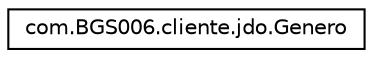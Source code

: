 digraph "Graphical Class Hierarchy"
{
 // LATEX_PDF_SIZE
  edge [fontname="Helvetica",fontsize="10",labelfontname="Helvetica",labelfontsize="10"];
  node [fontname="Helvetica",fontsize="10",shape=record];
  rankdir="LR";
  Node0 [label="com.BGS006.cliente.jdo.Genero",height=0.2,width=0.4,color="black", fillcolor="white", style="filled",URL="$enumcom_1_1_b_g_s006_1_1cliente_1_1jdo_1_1_genero.html",tooltip=" "];
}
